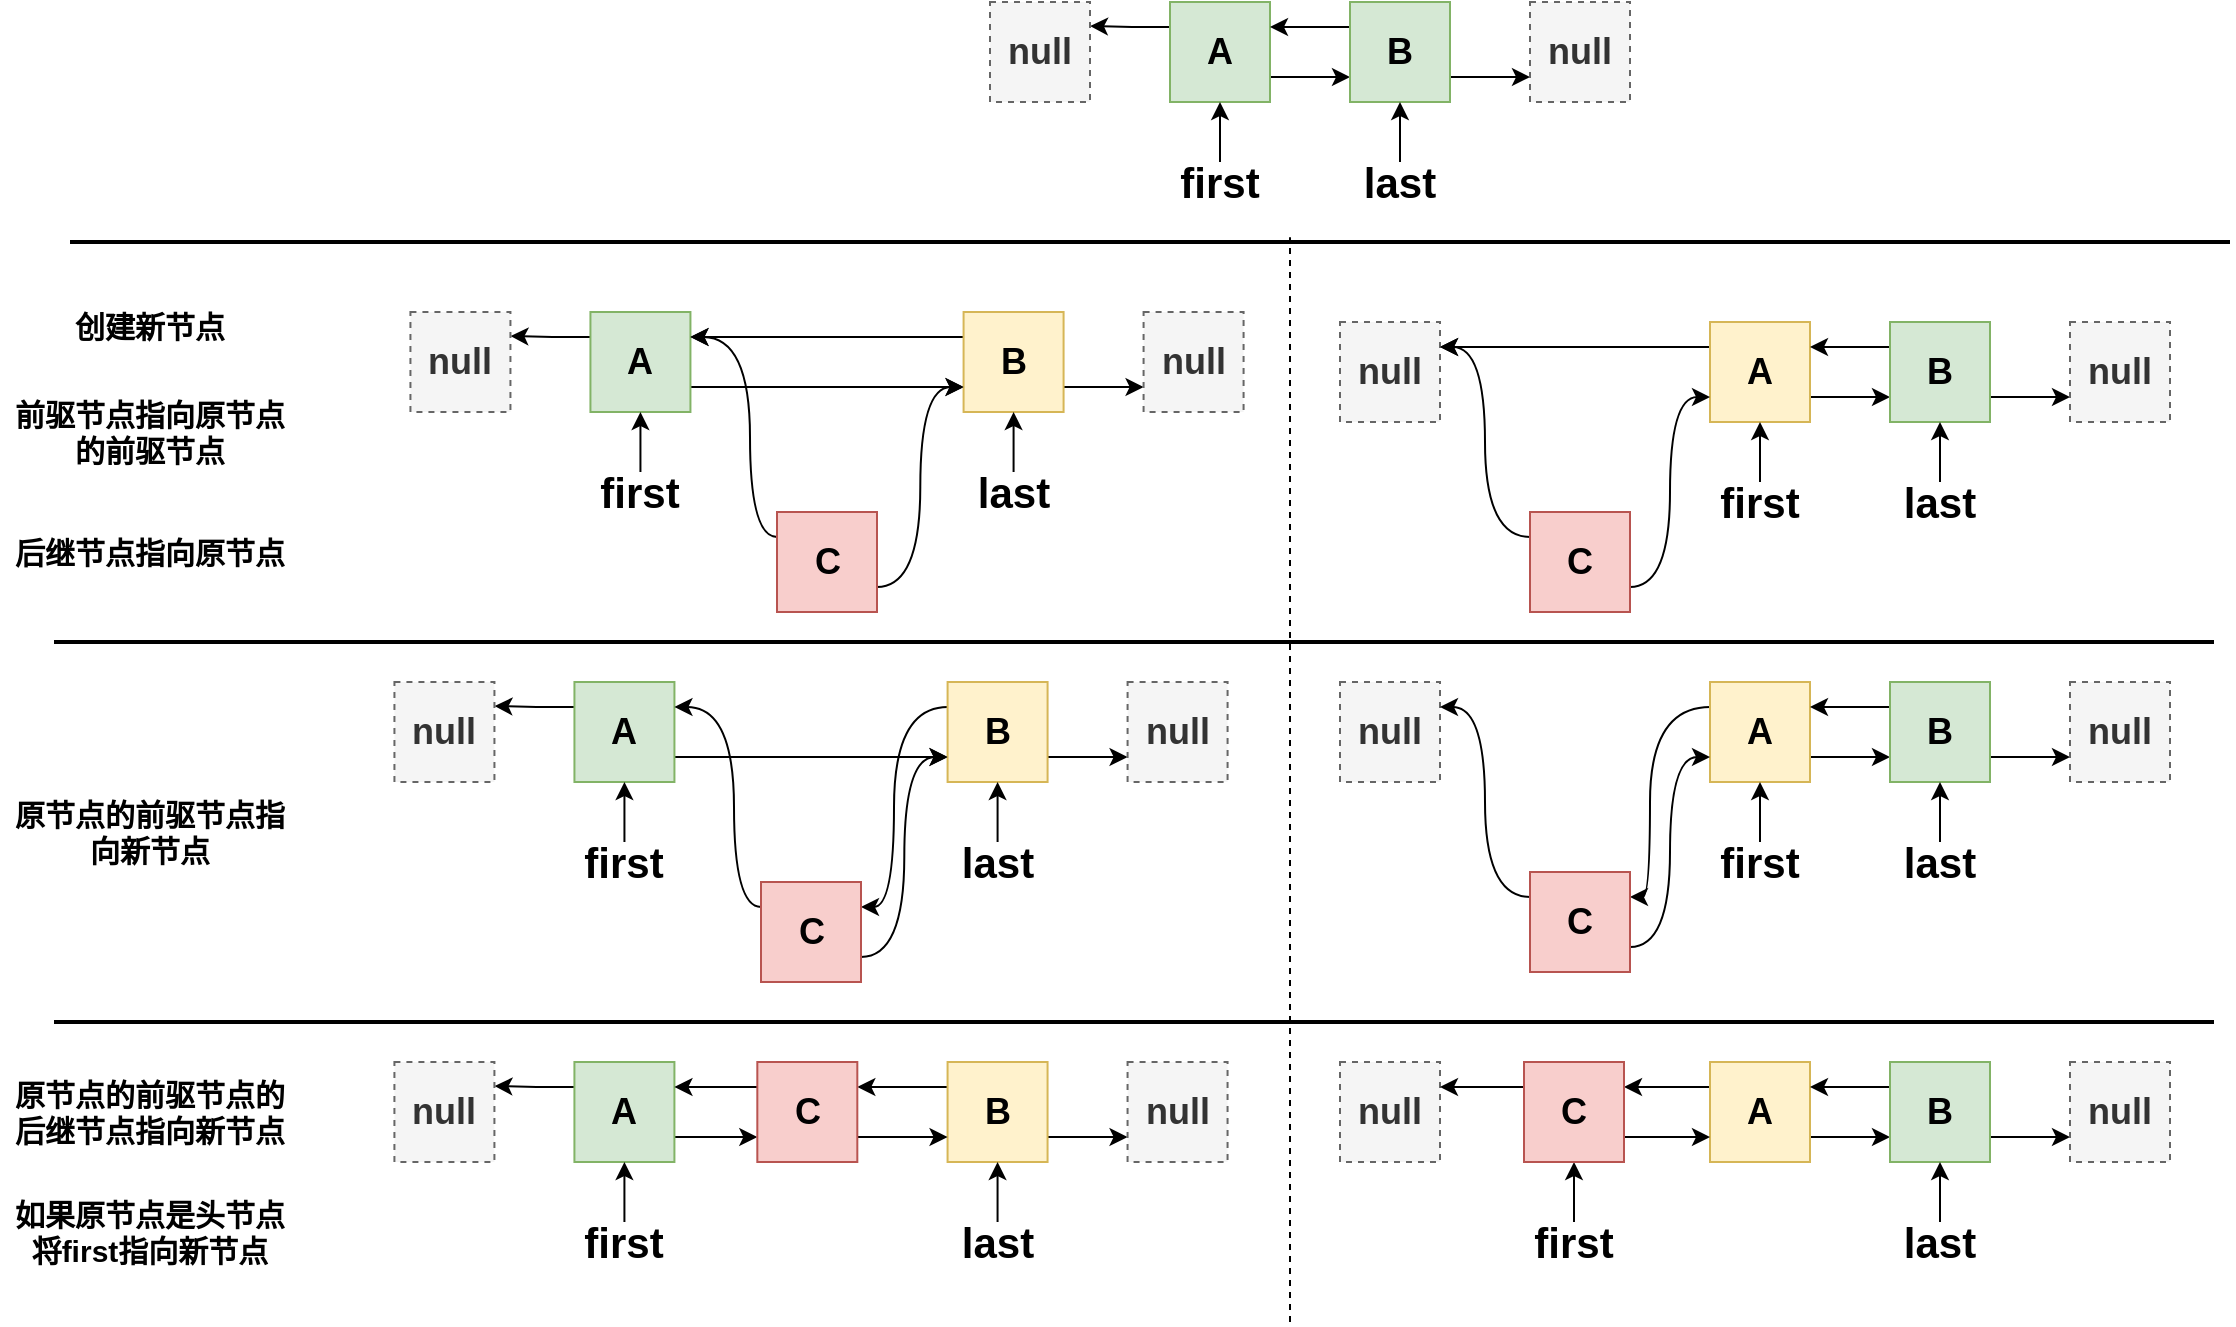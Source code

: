 <mxfile version="22.1.2" type="device">
  <diagram name="第 1 页" id="f4ysflZwD8AMnO3xdN1d">
    <mxGraphModel dx="1028" dy="901" grid="1" gridSize="10" guides="1" tooltips="1" connect="1" arrows="1" fold="1" page="1" pageScale="1" pageWidth="491" pageHeight="413" math="0" shadow="0">
      <root>
        <mxCell id="0" />
        <mxCell id="1" parent="0" />
        <mxCell id="K98Bxn6t_sUbTKtrdi1Z-68" style="edgeStyle=orthogonalEdgeStyle;rounded=0;orthogonalLoop=1;jettySize=auto;html=1;exitX=0.5;exitY=1;exitDx=0;exitDy=0;" parent="1" edge="1">
          <mxGeometry relative="1" as="geometry">
            <mxPoint x="190.5" y="550" as="sourcePoint" />
            <mxPoint x="190.5" y="550" as="targetPoint" />
          </mxGeometry>
        </mxCell>
        <mxCell id="K98Bxn6t_sUbTKtrdi1Z-146" style="edgeStyle=orthogonalEdgeStyle;rounded=0;orthogonalLoop=1;jettySize=auto;html=1;exitX=0;exitY=0.25;exitDx=0;exitDy=0;entryX=1;entryY=0.5;entryDx=0;entryDy=0;" parent="1" source="K98Bxn6t_sUbTKtrdi1Z-148" edge="1">
          <mxGeometry relative="1" as="geometry">
            <mxPoint x="420" y="42" as="targetPoint" />
          </mxGeometry>
        </mxCell>
        <mxCell id="K98Bxn6t_sUbTKtrdi1Z-147" style="edgeStyle=orthogonalEdgeStyle;rounded=0;orthogonalLoop=1;jettySize=auto;html=1;exitX=1;exitY=0.75;exitDx=0;exitDy=0;entryX=0;entryY=0.75;entryDx=0;entryDy=0;" parent="1" source="K98Bxn6t_sUbTKtrdi1Z-148" target="K98Bxn6t_sUbTKtrdi1Z-151" edge="1">
          <mxGeometry relative="1" as="geometry" />
        </mxCell>
        <mxCell id="K98Bxn6t_sUbTKtrdi1Z-148" value="A" style="rounded=0;whiteSpace=wrap;html=1;fillColor=#d5e8d4;strokeColor=#82b366;fontSize=18;fontStyle=1" parent="1" vertex="1">
          <mxGeometry x="460" y="30" width="50" height="50" as="geometry" />
        </mxCell>
        <mxCell id="K98Bxn6t_sUbTKtrdi1Z-149" style="edgeStyle=orthogonalEdgeStyle;rounded=0;orthogonalLoop=1;jettySize=auto;html=1;exitX=0;exitY=0.25;exitDx=0;exitDy=0;entryX=1;entryY=0.25;entryDx=0;entryDy=0;" parent="1" source="K98Bxn6t_sUbTKtrdi1Z-151" target="K98Bxn6t_sUbTKtrdi1Z-148" edge="1">
          <mxGeometry relative="1" as="geometry" />
        </mxCell>
        <mxCell id="K98Bxn6t_sUbTKtrdi1Z-161" style="edgeStyle=orthogonalEdgeStyle;rounded=0;orthogonalLoop=1;jettySize=auto;html=1;exitX=1;exitY=0.75;exitDx=0;exitDy=0;entryX=0;entryY=0.75;entryDx=0;entryDy=0;" parent="1" source="K98Bxn6t_sUbTKtrdi1Z-151" target="K98Bxn6t_sUbTKtrdi1Z-158" edge="1">
          <mxGeometry relative="1" as="geometry" />
        </mxCell>
        <mxCell id="K98Bxn6t_sUbTKtrdi1Z-151" value="B" style="rounded=0;whiteSpace=wrap;html=1;fillColor=#d5e8d4;strokeColor=#82b366;fontStyle=1;fontSize=18;" parent="1" vertex="1">
          <mxGeometry x="550" y="30" width="50" height="50" as="geometry" />
        </mxCell>
        <mxCell id="K98Bxn6t_sUbTKtrdi1Z-152" style="edgeStyle=orthogonalEdgeStyle;rounded=0;orthogonalLoop=1;jettySize=auto;html=1;exitX=0.5;exitY=0;exitDx=0;exitDy=0;entryX=0.5;entryY=1;entryDx=0;entryDy=0;" parent="1" source="K98Bxn6t_sUbTKtrdi1Z-153" target="K98Bxn6t_sUbTKtrdi1Z-148" edge="1">
          <mxGeometry relative="1" as="geometry" />
        </mxCell>
        <mxCell id="K98Bxn6t_sUbTKtrdi1Z-153" value="&lt;b&gt;first&lt;/b&gt;" style="text;html=1;strokeColor=none;fillColor=none;align=center;verticalAlign=middle;whiteSpace=wrap;rounded=0;fontSize=21;" parent="1" vertex="1">
          <mxGeometry x="465" y="110" width="40" height="20" as="geometry" />
        </mxCell>
        <mxCell id="K98Bxn6t_sUbTKtrdi1Z-154" style="edgeStyle=orthogonalEdgeStyle;rounded=0;orthogonalLoop=1;jettySize=auto;html=1;exitX=0.5;exitY=0;exitDx=0;exitDy=0;entryX=0.5;entryY=1;entryDx=0;entryDy=0;" parent="1" source="K98Bxn6t_sUbTKtrdi1Z-155" target="K98Bxn6t_sUbTKtrdi1Z-151" edge="1">
          <mxGeometry relative="1" as="geometry" />
        </mxCell>
        <mxCell id="K98Bxn6t_sUbTKtrdi1Z-155" value="&lt;b&gt;last&lt;/b&gt;" style="text;html=1;strokeColor=none;fillColor=none;align=center;verticalAlign=middle;whiteSpace=wrap;rounded=0;fontSize=21;" parent="1" vertex="1">
          <mxGeometry x="555" y="110" width="40" height="20" as="geometry" />
        </mxCell>
        <mxCell id="K98Bxn6t_sUbTKtrdi1Z-156" value="null" style="rounded=0;whiteSpace=wrap;html=1;fillColor=#f5f5f5;strokeColor=#666666;fontSize=18;fontStyle=1;dashed=1;fontColor=#333333;" parent="1" vertex="1">
          <mxGeometry x="370" y="30" width="50" height="50" as="geometry" />
        </mxCell>
        <mxCell id="K98Bxn6t_sUbTKtrdi1Z-158" value="null" style="rounded=0;whiteSpace=wrap;html=1;fillColor=#f5f5f5;strokeColor=#666666;fontSize=18;fontStyle=1;dashed=1;fontColor=#333333;" parent="1" vertex="1">
          <mxGeometry x="640" y="30" width="50" height="50" as="geometry" />
        </mxCell>
        <mxCell id="K98Bxn6t_sUbTKtrdi1Z-264" value="创建新节点" style="text;html=1;strokeColor=none;fillColor=none;align=center;verticalAlign=middle;whiteSpace=wrap;rounded=0;fontStyle=1;fontSize=15;" parent="1" vertex="1">
          <mxGeometry x="-120" y="177" width="140" height="30" as="geometry" />
        </mxCell>
        <mxCell id="K98Bxn6t_sUbTKtrdi1Z-265" value="原节点的前驱节点指向新节点" style="text;html=1;strokeColor=none;fillColor=none;align=center;verticalAlign=middle;whiteSpace=wrap;rounded=0;fontStyle=1;fontSize=15;" parent="1" vertex="1">
          <mxGeometry x="-120" y="430" width="140" height="30" as="geometry" />
        </mxCell>
        <mxCell id="K98Bxn6t_sUbTKtrdi1Z-266" value="" style="endArrow=none;html=1;rounded=0;strokeWidth=2;" parent="1" edge="1">
          <mxGeometry width="50" height="50" relative="1" as="geometry">
            <mxPoint x="-90" y="150" as="sourcePoint" />
            <mxPoint x="990" y="150" as="targetPoint" />
          </mxGeometry>
        </mxCell>
        <mxCell id="K98Bxn6t_sUbTKtrdi1Z-267" value="" style="endArrow=none;html=1;rounded=0;strokeWidth=2;" parent="1" edge="1">
          <mxGeometry width="50" height="50" relative="1" as="geometry">
            <mxPoint x="-98" y="350" as="sourcePoint" />
            <mxPoint x="982" y="350" as="targetPoint" />
          </mxGeometry>
        </mxCell>
        <mxCell id="K98Bxn6t_sUbTKtrdi1Z-268" value="" style="endArrow=none;html=1;rounded=0;strokeWidth=2;" parent="1" edge="1">
          <mxGeometry width="50" height="50" relative="1" as="geometry">
            <mxPoint x="-98" y="540" as="sourcePoint" />
            <mxPoint x="982" y="540" as="targetPoint" />
          </mxGeometry>
        </mxCell>
        <mxCell id="K98Bxn6t_sUbTKtrdi1Z-274" value="" style="endArrow=none;dashed=1;html=1;rounded=0;" parent="1" edge="1">
          <mxGeometry width="50" height="50" relative="1" as="geometry">
            <mxPoint x="520" y="690" as="sourcePoint" />
            <mxPoint x="520" y="147.6" as="targetPoint" />
          </mxGeometry>
        </mxCell>
        <mxCell id="ZF45zahiYfuIk4gYK4d6-56" style="edgeStyle=orthogonalEdgeStyle;rounded=0;orthogonalLoop=1;jettySize=auto;html=1;exitX=0;exitY=0.25;exitDx=0;exitDy=0;entryX=1;entryY=0.5;entryDx=0;entryDy=0;" edge="1" parent="1" source="ZF45zahiYfuIk4gYK4d6-58">
          <mxGeometry relative="1" as="geometry">
            <mxPoint x="122.21" y="572" as="targetPoint" />
          </mxGeometry>
        </mxCell>
        <mxCell id="ZF45zahiYfuIk4gYK4d6-75" style="edgeStyle=orthogonalEdgeStyle;rounded=0;orthogonalLoop=1;jettySize=auto;html=1;exitX=1;exitY=0.75;exitDx=0;exitDy=0;entryX=0;entryY=0.75;entryDx=0;entryDy=0;" edge="1" parent="1" source="ZF45zahiYfuIk4gYK4d6-58" target="ZF45zahiYfuIk4gYK4d6-64">
          <mxGeometry relative="1" as="geometry" />
        </mxCell>
        <mxCell id="ZF45zahiYfuIk4gYK4d6-58" value="A" style="rounded=0;whiteSpace=wrap;html=1;fillColor=#d5e8d4;strokeColor=#82b366;fontSize=18;fontStyle=1" vertex="1" parent="1">
          <mxGeometry x="162.21" y="560" width="50" height="50" as="geometry" />
        </mxCell>
        <mxCell id="ZF45zahiYfuIk4gYK4d6-59" style="edgeStyle=orthogonalEdgeStyle;rounded=0;orthogonalLoop=1;jettySize=auto;html=1;exitX=1;exitY=0.75;exitDx=0;exitDy=0;entryX=0;entryY=0.75;entryDx=0;entryDy=0;" edge="1" parent="1" source="ZF45zahiYfuIk4gYK4d6-61" target="ZF45zahiYfuIk4gYK4d6-70">
          <mxGeometry relative="1" as="geometry" />
        </mxCell>
        <mxCell id="ZF45zahiYfuIk4gYK4d6-73" style="edgeStyle=orthogonalEdgeStyle;rounded=0;orthogonalLoop=1;jettySize=auto;html=1;exitX=0;exitY=0.25;exitDx=0;exitDy=0;entryX=1;entryY=0.25;entryDx=0;entryDy=0;" edge="1" parent="1" source="ZF45zahiYfuIk4gYK4d6-61" target="ZF45zahiYfuIk4gYK4d6-64">
          <mxGeometry relative="1" as="geometry" />
        </mxCell>
        <mxCell id="ZF45zahiYfuIk4gYK4d6-61" value="B" style="rounded=0;whiteSpace=wrap;html=1;fillColor=#fff2cc;strokeColor=#d6b656;fontStyle=1;fontSize=18;" vertex="1" parent="1">
          <mxGeometry x="348.78" y="560" width="50" height="50" as="geometry" />
        </mxCell>
        <mxCell id="ZF45zahiYfuIk4gYK4d6-72" style="edgeStyle=orthogonalEdgeStyle;rounded=0;orthogonalLoop=1;jettySize=auto;html=1;exitX=1;exitY=0.75;exitDx=0;exitDy=0;entryX=0;entryY=0.75;entryDx=0;entryDy=0;" edge="1" parent="1" source="ZF45zahiYfuIk4gYK4d6-64" target="ZF45zahiYfuIk4gYK4d6-61">
          <mxGeometry relative="1" as="geometry" />
        </mxCell>
        <mxCell id="ZF45zahiYfuIk4gYK4d6-74" style="edgeStyle=orthogonalEdgeStyle;rounded=0;orthogonalLoop=1;jettySize=auto;html=1;exitX=0;exitY=0.25;exitDx=0;exitDy=0;entryX=1;entryY=0.25;entryDx=0;entryDy=0;" edge="1" parent="1" source="ZF45zahiYfuIk4gYK4d6-64" target="ZF45zahiYfuIk4gYK4d6-58">
          <mxGeometry relative="1" as="geometry" />
        </mxCell>
        <mxCell id="ZF45zahiYfuIk4gYK4d6-64" value="C" style="rounded=0;whiteSpace=wrap;html=1;fillColor=#f8cecc;strokeColor=#b85450;fontStyle=1;fontSize=18;" vertex="1" parent="1">
          <mxGeometry x="253.66" y="560" width="50" height="50" as="geometry" />
        </mxCell>
        <mxCell id="ZF45zahiYfuIk4gYK4d6-65" style="edgeStyle=orthogonalEdgeStyle;rounded=0;orthogonalLoop=1;jettySize=auto;html=1;exitX=0.5;exitY=0;exitDx=0;exitDy=0;entryX=0.5;entryY=1;entryDx=0;entryDy=0;" edge="1" parent="1" source="ZF45zahiYfuIk4gYK4d6-66" target="ZF45zahiYfuIk4gYK4d6-58">
          <mxGeometry relative="1" as="geometry" />
        </mxCell>
        <mxCell id="ZF45zahiYfuIk4gYK4d6-66" value="&lt;b&gt;first&lt;/b&gt;" style="text;html=1;strokeColor=none;fillColor=none;align=center;verticalAlign=middle;whiteSpace=wrap;rounded=0;fontSize=21;" vertex="1" parent="1">
          <mxGeometry x="167.21" y="640" width="40" height="20" as="geometry" />
        </mxCell>
        <mxCell id="ZF45zahiYfuIk4gYK4d6-67" style="edgeStyle=orthogonalEdgeStyle;rounded=0;orthogonalLoop=1;jettySize=auto;html=1;exitX=0.5;exitY=0;exitDx=0;exitDy=0;entryX=0.5;entryY=1;entryDx=0;entryDy=0;" edge="1" parent="1" source="ZF45zahiYfuIk4gYK4d6-68" target="ZF45zahiYfuIk4gYK4d6-61">
          <mxGeometry relative="1" as="geometry" />
        </mxCell>
        <mxCell id="ZF45zahiYfuIk4gYK4d6-68" value="&lt;b&gt;last&lt;/b&gt;" style="text;html=1;strokeColor=none;fillColor=none;align=center;verticalAlign=middle;whiteSpace=wrap;rounded=0;fontSize=21;" vertex="1" parent="1">
          <mxGeometry x="353.78" y="640" width="40" height="20" as="geometry" />
        </mxCell>
        <mxCell id="ZF45zahiYfuIk4gYK4d6-69" value="null" style="rounded=0;whiteSpace=wrap;html=1;fillColor=#f5f5f5;strokeColor=#666666;fontSize=18;fontStyle=1;dashed=1;fontColor=#333333;" vertex="1" parent="1">
          <mxGeometry x="72.21" y="560" width="50" height="50" as="geometry" />
        </mxCell>
        <mxCell id="ZF45zahiYfuIk4gYK4d6-70" value="null" style="rounded=0;whiteSpace=wrap;html=1;fillColor=#f5f5f5;strokeColor=#666666;fontSize=18;fontStyle=1;dashed=1;fontColor=#333333;" vertex="1" parent="1">
          <mxGeometry x="438.78" y="560" width="50" height="50" as="geometry" />
        </mxCell>
        <mxCell id="ZF45zahiYfuIk4gYK4d6-76" style="edgeStyle=orthogonalEdgeStyle;rounded=0;orthogonalLoop=1;jettySize=auto;html=1;exitX=0;exitY=0.25;exitDx=0;exitDy=0;entryX=1;entryY=0.5;entryDx=0;entryDy=0;" edge="1" parent="1" source="ZF45zahiYfuIk4gYK4d6-78">
          <mxGeometry relative="1" as="geometry">
            <mxPoint x="122.22" y="382" as="targetPoint" />
          </mxGeometry>
        </mxCell>
        <mxCell id="ZF45zahiYfuIk4gYK4d6-220" style="edgeStyle=orthogonalEdgeStyle;rounded=0;orthogonalLoop=1;jettySize=auto;html=1;exitX=1;exitY=0.75;exitDx=0;exitDy=0;entryX=0;entryY=0.75;entryDx=0;entryDy=0;" edge="1" parent="1" source="ZF45zahiYfuIk4gYK4d6-78" target="ZF45zahiYfuIk4gYK4d6-81">
          <mxGeometry relative="1" as="geometry" />
        </mxCell>
        <mxCell id="ZF45zahiYfuIk4gYK4d6-78" value="A" style="rounded=0;whiteSpace=wrap;html=1;fillColor=#d5e8d4;strokeColor=#82b366;fontSize=18;fontStyle=1" vertex="1" parent="1">
          <mxGeometry x="162.22" y="370" width="50" height="50" as="geometry" />
        </mxCell>
        <mxCell id="ZF45zahiYfuIk4gYK4d6-79" style="edgeStyle=orthogonalEdgeStyle;rounded=0;orthogonalLoop=1;jettySize=auto;html=1;exitX=1;exitY=0.75;exitDx=0;exitDy=0;entryX=0;entryY=0.75;entryDx=0;entryDy=0;" edge="1" parent="1" source="ZF45zahiYfuIk4gYK4d6-81" target="ZF45zahiYfuIk4gYK4d6-90">
          <mxGeometry relative="1" as="geometry" />
        </mxCell>
        <mxCell id="ZF45zahiYfuIk4gYK4d6-80" style="edgeStyle=orthogonalEdgeStyle;rounded=0;orthogonalLoop=1;jettySize=auto;html=1;exitX=0;exitY=0.25;exitDx=0;exitDy=0;entryX=1;entryY=0.25;entryDx=0;entryDy=0;curved=1;" edge="1" parent="1" source="ZF45zahiYfuIk4gYK4d6-81" target="ZF45zahiYfuIk4gYK4d6-84">
          <mxGeometry relative="1" as="geometry">
            <Array as="points">
              <mxPoint x="322" y="383" />
              <mxPoint x="322" y="483" />
            </Array>
          </mxGeometry>
        </mxCell>
        <mxCell id="ZF45zahiYfuIk4gYK4d6-81" value="B" style="rounded=0;whiteSpace=wrap;html=1;fillColor=#fff2cc;strokeColor=#d6b656;fontStyle=1;fontSize=18;" vertex="1" parent="1">
          <mxGeometry x="348.79" y="370" width="50" height="50" as="geometry" />
        </mxCell>
        <mxCell id="ZF45zahiYfuIk4gYK4d6-82" style="edgeStyle=orthogonalEdgeStyle;rounded=0;orthogonalLoop=1;jettySize=auto;html=1;exitX=1;exitY=0.75;exitDx=0;exitDy=0;entryX=0;entryY=0.75;entryDx=0;entryDy=0;curved=1;" edge="1" parent="1" source="ZF45zahiYfuIk4gYK4d6-84" target="ZF45zahiYfuIk4gYK4d6-81">
          <mxGeometry relative="1" as="geometry" />
        </mxCell>
        <mxCell id="ZF45zahiYfuIk4gYK4d6-83" style="edgeStyle=orthogonalEdgeStyle;rounded=0;orthogonalLoop=1;jettySize=auto;html=1;exitX=0;exitY=0.25;exitDx=0;exitDy=0;entryX=1;entryY=0.25;entryDx=0;entryDy=0;curved=1;" edge="1" parent="1" source="ZF45zahiYfuIk4gYK4d6-84" target="ZF45zahiYfuIk4gYK4d6-78">
          <mxGeometry relative="1" as="geometry">
            <Array as="points">
              <mxPoint x="242" y="483" />
              <mxPoint x="242" y="383" />
            </Array>
          </mxGeometry>
        </mxCell>
        <mxCell id="ZF45zahiYfuIk4gYK4d6-84" value="C" style="rounded=0;whiteSpace=wrap;html=1;fillColor=#f8cecc;strokeColor=#b85450;fontStyle=1;fontSize=18;" vertex="1" parent="1">
          <mxGeometry x="255.5" y="470" width="50" height="50" as="geometry" />
        </mxCell>
        <mxCell id="ZF45zahiYfuIk4gYK4d6-85" style="edgeStyle=orthogonalEdgeStyle;rounded=0;orthogonalLoop=1;jettySize=auto;html=1;exitX=0.5;exitY=0;exitDx=0;exitDy=0;entryX=0.5;entryY=1;entryDx=0;entryDy=0;" edge="1" parent="1" source="ZF45zahiYfuIk4gYK4d6-86" target="ZF45zahiYfuIk4gYK4d6-78">
          <mxGeometry relative="1" as="geometry" />
        </mxCell>
        <mxCell id="ZF45zahiYfuIk4gYK4d6-86" value="&lt;b&gt;first&lt;/b&gt;" style="text;html=1;strokeColor=none;fillColor=none;align=center;verticalAlign=middle;whiteSpace=wrap;rounded=0;fontSize=21;" vertex="1" parent="1">
          <mxGeometry x="167.22" y="450" width="40" height="20" as="geometry" />
        </mxCell>
        <mxCell id="ZF45zahiYfuIk4gYK4d6-87" style="edgeStyle=orthogonalEdgeStyle;rounded=0;orthogonalLoop=1;jettySize=auto;html=1;exitX=0.5;exitY=0;exitDx=0;exitDy=0;entryX=0.5;entryY=1;entryDx=0;entryDy=0;" edge="1" parent="1" source="ZF45zahiYfuIk4gYK4d6-88" target="ZF45zahiYfuIk4gYK4d6-81">
          <mxGeometry relative="1" as="geometry" />
        </mxCell>
        <mxCell id="ZF45zahiYfuIk4gYK4d6-88" value="&lt;b&gt;last&lt;/b&gt;" style="text;html=1;strokeColor=none;fillColor=none;align=center;verticalAlign=middle;whiteSpace=wrap;rounded=0;fontSize=21;" vertex="1" parent="1">
          <mxGeometry x="353.79" y="450" width="40" height="20" as="geometry" />
        </mxCell>
        <mxCell id="ZF45zahiYfuIk4gYK4d6-89" value="null" style="rounded=0;whiteSpace=wrap;html=1;fillColor=#f5f5f5;strokeColor=#666666;fontSize=18;fontStyle=1;dashed=1;fontColor=#333333;" vertex="1" parent="1">
          <mxGeometry x="72.22" y="370" width="50" height="50" as="geometry" />
        </mxCell>
        <mxCell id="ZF45zahiYfuIk4gYK4d6-90" value="null" style="rounded=0;whiteSpace=wrap;html=1;fillColor=#f5f5f5;strokeColor=#666666;fontSize=18;fontStyle=1;dashed=1;fontColor=#333333;" vertex="1" parent="1">
          <mxGeometry x="438.79" y="370" width="50" height="50" as="geometry" />
        </mxCell>
        <mxCell id="ZF45zahiYfuIk4gYK4d6-123" style="edgeStyle=orthogonalEdgeStyle;rounded=0;orthogonalLoop=1;jettySize=auto;html=1;exitX=0;exitY=0.25;exitDx=0;exitDy=0;entryX=1;entryY=0.5;entryDx=0;entryDy=0;" edge="1" parent="1" source="ZF45zahiYfuIk4gYK4d6-125">
          <mxGeometry relative="1" as="geometry">
            <mxPoint x="130.22" y="197" as="targetPoint" />
          </mxGeometry>
        </mxCell>
        <mxCell id="ZF45zahiYfuIk4gYK4d6-139" style="edgeStyle=orthogonalEdgeStyle;rounded=0;orthogonalLoop=1;jettySize=auto;html=1;exitX=1;exitY=0.75;exitDx=0;exitDy=0;entryX=0;entryY=0.75;entryDx=0;entryDy=0;" edge="1" parent="1" source="ZF45zahiYfuIk4gYK4d6-125" target="ZF45zahiYfuIk4gYK4d6-128">
          <mxGeometry relative="1" as="geometry" />
        </mxCell>
        <mxCell id="ZF45zahiYfuIk4gYK4d6-125" value="A" style="rounded=0;whiteSpace=wrap;html=1;fillColor=#d5e8d4;strokeColor=#82b366;fontSize=18;fontStyle=1" vertex="1" parent="1">
          <mxGeometry x="170.22" y="185" width="50" height="50" as="geometry" />
        </mxCell>
        <mxCell id="ZF45zahiYfuIk4gYK4d6-126" style="edgeStyle=orthogonalEdgeStyle;rounded=0;orthogonalLoop=1;jettySize=auto;html=1;exitX=1;exitY=0.75;exitDx=0;exitDy=0;entryX=0;entryY=0.75;entryDx=0;entryDy=0;" edge="1" parent="1" source="ZF45zahiYfuIk4gYK4d6-128" target="ZF45zahiYfuIk4gYK4d6-137">
          <mxGeometry relative="1" as="geometry" />
        </mxCell>
        <mxCell id="ZF45zahiYfuIk4gYK4d6-138" style="edgeStyle=orthogonalEdgeStyle;rounded=0;orthogonalLoop=1;jettySize=auto;html=1;exitX=0;exitY=0.25;exitDx=0;exitDy=0;entryX=1;entryY=0.25;entryDx=0;entryDy=0;" edge="1" parent="1" source="ZF45zahiYfuIk4gYK4d6-128" target="ZF45zahiYfuIk4gYK4d6-125">
          <mxGeometry relative="1" as="geometry" />
        </mxCell>
        <mxCell id="ZF45zahiYfuIk4gYK4d6-128" value="B" style="rounded=0;whiteSpace=wrap;html=1;fillColor=#fff2cc;strokeColor=#d6b656;fontStyle=1;fontSize=18;" vertex="1" parent="1">
          <mxGeometry x="356.79" y="185" width="50" height="50" as="geometry" />
        </mxCell>
        <mxCell id="ZF45zahiYfuIk4gYK4d6-129" style="edgeStyle=orthogonalEdgeStyle;rounded=0;orthogonalLoop=1;jettySize=auto;html=1;exitX=1;exitY=0.75;exitDx=0;exitDy=0;entryX=0;entryY=0.75;entryDx=0;entryDy=0;curved=1;" edge="1" parent="1" source="ZF45zahiYfuIk4gYK4d6-131" target="ZF45zahiYfuIk4gYK4d6-128">
          <mxGeometry relative="1" as="geometry" />
        </mxCell>
        <mxCell id="ZF45zahiYfuIk4gYK4d6-130" style="edgeStyle=orthogonalEdgeStyle;rounded=0;orthogonalLoop=1;jettySize=auto;html=1;exitX=0;exitY=0.25;exitDx=0;exitDy=0;entryX=1;entryY=0.25;entryDx=0;entryDy=0;curved=1;" edge="1" parent="1" source="ZF45zahiYfuIk4gYK4d6-131" target="ZF45zahiYfuIk4gYK4d6-125">
          <mxGeometry relative="1" as="geometry">
            <Array as="points">
              <mxPoint x="250.0" y="298" />
              <mxPoint x="250.0" y="198" />
            </Array>
          </mxGeometry>
        </mxCell>
        <mxCell id="ZF45zahiYfuIk4gYK4d6-131" value="C" style="rounded=0;whiteSpace=wrap;html=1;fillColor=#f8cecc;strokeColor=#b85450;fontStyle=1;fontSize=18;" vertex="1" parent="1">
          <mxGeometry x="263.5" y="285" width="50" height="50" as="geometry" />
        </mxCell>
        <mxCell id="ZF45zahiYfuIk4gYK4d6-132" style="edgeStyle=orthogonalEdgeStyle;rounded=0;orthogonalLoop=1;jettySize=auto;html=1;exitX=0.5;exitY=0;exitDx=0;exitDy=0;entryX=0.5;entryY=1;entryDx=0;entryDy=0;" edge="1" parent="1" source="ZF45zahiYfuIk4gYK4d6-133" target="ZF45zahiYfuIk4gYK4d6-125">
          <mxGeometry relative="1" as="geometry" />
        </mxCell>
        <mxCell id="ZF45zahiYfuIk4gYK4d6-133" value="&lt;b&gt;first&lt;/b&gt;" style="text;html=1;strokeColor=none;fillColor=none;align=center;verticalAlign=middle;whiteSpace=wrap;rounded=0;fontSize=21;" vertex="1" parent="1">
          <mxGeometry x="175.22" y="265" width="40" height="20" as="geometry" />
        </mxCell>
        <mxCell id="ZF45zahiYfuIk4gYK4d6-134" style="edgeStyle=orthogonalEdgeStyle;rounded=0;orthogonalLoop=1;jettySize=auto;html=1;exitX=0.5;exitY=0;exitDx=0;exitDy=0;entryX=0.5;entryY=1;entryDx=0;entryDy=0;" edge="1" parent="1" source="ZF45zahiYfuIk4gYK4d6-135" target="ZF45zahiYfuIk4gYK4d6-128">
          <mxGeometry relative="1" as="geometry" />
        </mxCell>
        <mxCell id="ZF45zahiYfuIk4gYK4d6-135" value="&lt;b&gt;last&lt;/b&gt;" style="text;html=1;strokeColor=none;fillColor=none;align=center;verticalAlign=middle;whiteSpace=wrap;rounded=0;fontSize=21;" vertex="1" parent="1">
          <mxGeometry x="361.79" y="265" width="40" height="20" as="geometry" />
        </mxCell>
        <mxCell id="ZF45zahiYfuIk4gYK4d6-136" value="null" style="rounded=0;whiteSpace=wrap;html=1;fillColor=#f5f5f5;strokeColor=#666666;fontSize=18;fontStyle=1;dashed=1;fontColor=#333333;" vertex="1" parent="1">
          <mxGeometry x="80.22" y="185" width="50" height="50" as="geometry" />
        </mxCell>
        <mxCell id="ZF45zahiYfuIk4gYK4d6-137" value="null" style="rounded=0;whiteSpace=wrap;html=1;fillColor=#f5f5f5;strokeColor=#666666;fontSize=18;fontStyle=1;dashed=1;fontColor=#333333;" vertex="1" parent="1">
          <mxGeometry x="446.79" y="185" width="50" height="50" as="geometry" />
        </mxCell>
        <mxCell id="ZF45zahiYfuIk4gYK4d6-169" style="edgeStyle=orthogonalEdgeStyle;rounded=0;orthogonalLoop=1;jettySize=auto;html=1;exitX=0;exitY=0.25;exitDx=0;exitDy=0;entryX=1;entryY=0.25;entryDx=0;entryDy=0;" edge="1" parent="1" source="ZF45zahiYfuIk4gYK4d6-171" target="ZF45zahiYfuIk4gYK4d6-179">
          <mxGeometry relative="1" as="geometry">
            <mxPoint x="690" y="202" as="targetPoint" />
          </mxGeometry>
        </mxCell>
        <mxCell id="ZF45zahiYfuIk4gYK4d6-170" style="edgeStyle=orthogonalEdgeStyle;rounded=0;orthogonalLoop=1;jettySize=auto;html=1;exitX=1;exitY=0.75;exitDx=0;exitDy=0;entryX=0;entryY=0.75;entryDx=0;entryDy=0;" edge="1" parent="1" source="ZF45zahiYfuIk4gYK4d6-171" target="ZF45zahiYfuIk4gYK4d6-174">
          <mxGeometry relative="1" as="geometry" />
        </mxCell>
        <mxCell id="ZF45zahiYfuIk4gYK4d6-171" value="A" style="rounded=0;whiteSpace=wrap;html=1;fillColor=#fff2cc;strokeColor=#d6b656;fontSize=18;fontStyle=1" vertex="1" parent="1">
          <mxGeometry x="730" y="190" width="50" height="50" as="geometry" />
        </mxCell>
        <mxCell id="ZF45zahiYfuIk4gYK4d6-172" style="edgeStyle=orthogonalEdgeStyle;rounded=0;orthogonalLoop=1;jettySize=auto;html=1;exitX=0;exitY=0.25;exitDx=0;exitDy=0;entryX=1;entryY=0.25;entryDx=0;entryDy=0;" edge="1" parent="1" source="ZF45zahiYfuIk4gYK4d6-174" target="ZF45zahiYfuIk4gYK4d6-171">
          <mxGeometry relative="1" as="geometry" />
        </mxCell>
        <mxCell id="ZF45zahiYfuIk4gYK4d6-173" style="edgeStyle=orthogonalEdgeStyle;rounded=0;orthogonalLoop=1;jettySize=auto;html=1;exitX=1;exitY=0.75;exitDx=0;exitDy=0;entryX=0;entryY=0.75;entryDx=0;entryDy=0;" edge="1" parent="1" source="ZF45zahiYfuIk4gYK4d6-174" target="ZF45zahiYfuIk4gYK4d6-180">
          <mxGeometry relative="1" as="geometry" />
        </mxCell>
        <mxCell id="ZF45zahiYfuIk4gYK4d6-174" value="B" style="rounded=0;whiteSpace=wrap;html=1;fillColor=#d5e8d4;strokeColor=#82b366;fontStyle=1;fontSize=18;" vertex="1" parent="1">
          <mxGeometry x="820" y="190" width="50" height="50" as="geometry" />
        </mxCell>
        <mxCell id="ZF45zahiYfuIk4gYK4d6-175" style="edgeStyle=orthogonalEdgeStyle;rounded=0;orthogonalLoop=1;jettySize=auto;html=1;exitX=0.5;exitY=0;exitDx=0;exitDy=0;entryX=0.5;entryY=1;entryDx=0;entryDy=0;" edge="1" parent="1" source="ZF45zahiYfuIk4gYK4d6-176" target="ZF45zahiYfuIk4gYK4d6-171">
          <mxGeometry relative="1" as="geometry" />
        </mxCell>
        <mxCell id="ZF45zahiYfuIk4gYK4d6-176" value="&lt;b&gt;first&lt;/b&gt;" style="text;html=1;strokeColor=none;fillColor=none;align=center;verticalAlign=middle;whiteSpace=wrap;rounded=0;fontSize=21;" vertex="1" parent="1">
          <mxGeometry x="735" y="270" width="40" height="20" as="geometry" />
        </mxCell>
        <mxCell id="ZF45zahiYfuIk4gYK4d6-177" style="edgeStyle=orthogonalEdgeStyle;rounded=0;orthogonalLoop=1;jettySize=auto;html=1;exitX=0.5;exitY=0;exitDx=0;exitDy=0;entryX=0.5;entryY=1;entryDx=0;entryDy=0;" edge="1" parent="1" source="ZF45zahiYfuIk4gYK4d6-178" target="ZF45zahiYfuIk4gYK4d6-174">
          <mxGeometry relative="1" as="geometry" />
        </mxCell>
        <mxCell id="ZF45zahiYfuIk4gYK4d6-178" value="&lt;b&gt;last&lt;/b&gt;" style="text;html=1;strokeColor=none;fillColor=none;align=center;verticalAlign=middle;whiteSpace=wrap;rounded=0;fontSize=21;" vertex="1" parent="1">
          <mxGeometry x="825" y="270" width="40" height="20" as="geometry" />
        </mxCell>
        <mxCell id="ZF45zahiYfuIk4gYK4d6-179" value="null" style="rounded=0;whiteSpace=wrap;html=1;fillColor=#f5f5f5;strokeColor=#666666;fontSize=18;fontStyle=1;dashed=1;fontColor=#333333;" vertex="1" parent="1">
          <mxGeometry x="545" y="190" width="50" height="50" as="geometry" />
        </mxCell>
        <mxCell id="ZF45zahiYfuIk4gYK4d6-180" value="null" style="rounded=0;whiteSpace=wrap;html=1;fillColor=#f5f5f5;strokeColor=#666666;fontSize=18;fontStyle=1;dashed=1;fontColor=#333333;" vertex="1" parent="1">
          <mxGeometry x="910" y="190" width="50" height="50" as="geometry" />
        </mxCell>
        <mxCell id="ZF45zahiYfuIk4gYK4d6-182" style="edgeStyle=orthogonalEdgeStyle;rounded=0;orthogonalLoop=1;jettySize=auto;html=1;exitX=1;exitY=0.75;exitDx=0;exitDy=0;entryX=0;entryY=0.75;entryDx=0;entryDy=0;curved=1;" edge="1" parent="1" source="ZF45zahiYfuIk4gYK4d6-181" target="ZF45zahiYfuIk4gYK4d6-171">
          <mxGeometry relative="1" as="geometry" />
        </mxCell>
        <mxCell id="ZF45zahiYfuIk4gYK4d6-183" style="edgeStyle=orthogonalEdgeStyle;rounded=0;orthogonalLoop=1;jettySize=auto;html=1;exitX=0;exitY=0.25;exitDx=0;exitDy=0;entryX=1;entryY=0.25;entryDx=0;entryDy=0;curved=1;" edge="1" parent="1" source="ZF45zahiYfuIk4gYK4d6-181" target="ZF45zahiYfuIk4gYK4d6-179">
          <mxGeometry relative="1" as="geometry" />
        </mxCell>
        <mxCell id="ZF45zahiYfuIk4gYK4d6-181" value="C" style="rounded=0;whiteSpace=wrap;html=1;fillColor=#f8cecc;strokeColor=#b85450;fontStyle=1;fontSize=18;" vertex="1" parent="1">
          <mxGeometry x="640" y="285" width="50" height="50" as="geometry" />
        </mxCell>
        <mxCell id="ZF45zahiYfuIk4gYK4d6-185" style="edgeStyle=orthogonalEdgeStyle;rounded=0;orthogonalLoop=1;jettySize=auto;html=1;exitX=1;exitY=0.75;exitDx=0;exitDy=0;entryX=0;entryY=0.75;entryDx=0;entryDy=0;" edge="1" parent="1" source="ZF45zahiYfuIk4gYK4d6-186" target="ZF45zahiYfuIk4gYK4d6-189">
          <mxGeometry relative="1" as="geometry" />
        </mxCell>
        <mxCell id="ZF45zahiYfuIk4gYK4d6-199" style="edgeStyle=orthogonalEdgeStyle;rounded=0;orthogonalLoop=1;jettySize=auto;html=1;exitX=0;exitY=0.25;exitDx=0;exitDy=0;entryX=1;entryY=0.25;entryDx=0;entryDy=0;curved=1;" edge="1" parent="1" source="ZF45zahiYfuIk4gYK4d6-186" target="ZF45zahiYfuIk4gYK4d6-198">
          <mxGeometry relative="1" as="geometry">
            <Array as="points">
              <mxPoint x="700" y="383" />
              <mxPoint x="700" y="478" />
            </Array>
          </mxGeometry>
        </mxCell>
        <mxCell id="ZF45zahiYfuIk4gYK4d6-186" value="A" style="rounded=0;whiteSpace=wrap;html=1;fillColor=#fff2cc;strokeColor=#d6b656;fontSize=18;fontStyle=1" vertex="1" parent="1">
          <mxGeometry x="730" y="370" width="50" height="50" as="geometry" />
        </mxCell>
        <mxCell id="ZF45zahiYfuIk4gYK4d6-187" style="edgeStyle=orthogonalEdgeStyle;rounded=0;orthogonalLoop=1;jettySize=auto;html=1;exitX=0;exitY=0.25;exitDx=0;exitDy=0;entryX=1;entryY=0.25;entryDx=0;entryDy=0;" edge="1" parent="1" source="ZF45zahiYfuIk4gYK4d6-189" target="ZF45zahiYfuIk4gYK4d6-186">
          <mxGeometry relative="1" as="geometry" />
        </mxCell>
        <mxCell id="ZF45zahiYfuIk4gYK4d6-188" style="edgeStyle=orthogonalEdgeStyle;rounded=0;orthogonalLoop=1;jettySize=auto;html=1;exitX=1;exitY=0.75;exitDx=0;exitDy=0;entryX=0;entryY=0.75;entryDx=0;entryDy=0;" edge="1" parent="1" source="ZF45zahiYfuIk4gYK4d6-189" target="ZF45zahiYfuIk4gYK4d6-195">
          <mxGeometry relative="1" as="geometry" />
        </mxCell>
        <mxCell id="ZF45zahiYfuIk4gYK4d6-189" value="B" style="rounded=0;whiteSpace=wrap;html=1;fillColor=#d5e8d4;strokeColor=#82b366;fontStyle=1;fontSize=18;" vertex="1" parent="1">
          <mxGeometry x="820" y="370" width="50" height="50" as="geometry" />
        </mxCell>
        <mxCell id="ZF45zahiYfuIk4gYK4d6-190" style="edgeStyle=orthogonalEdgeStyle;rounded=0;orthogonalLoop=1;jettySize=auto;html=1;exitX=0.5;exitY=0;exitDx=0;exitDy=0;entryX=0.5;entryY=1;entryDx=0;entryDy=0;" edge="1" parent="1" source="ZF45zahiYfuIk4gYK4d6-191" target="ZF45zahiYfuIk4gYK4d6-186">
          <mxGeometry relative="1" as="geometry" />
        </mxCell>
        <mxCell id="ZF45zahiYfuIk4gYK4d6-191" value="&lt;b&gt;first&lt;/b&gt;" style="text;html=1;strokeColor=none;fillColor=none;align=center;verticalAlign=middle;whiteSpace=wrap;rounded=0;fontSize=21;" vertex="1" parent="1">
          <mxGeometry x="735" y="450" width="40" height="20" as="geometry" />
        </mxCell>
        <mxCell id="ZF45zahiYfuIk4gYK4d6-192" style="edgeStyle=orthogonalEdgeStyle;rounded=0;orthogonalLoop=1;jettySize=auto;html=1;exitX=0.5;exitY=0;exitDx=0;exitDy=0;entryX=0.5;entryY=1;entryDx=0;entryDy=0;" edge="1" parent="1" source="ZF45zahiYfuIk4gYK4d6-193" target="ZF45zahiYfuIk4gYK4d6-189">
          <mxGeometry relative="1" as="geometry" />
        </mxCell>
        <mxCell id="ZF45zahiYfuIk4gYK4d6-193" value="&lt;b&gt;last&lt;/b&gt;" style="text;html=1;strokeColor=none;fillColor=none;align=center;verticalAlign=middle;whiteSpace=wrap;rounded=0;fontSize=21;" vertex="1" parent="1">
          <mxGeometry x="825" y="450" width="40" height="20" as="geometry" />
        </mxCell>
        <mxCell id="ZF45zahiYfuIk4gYK4d6-194" value="null" style="rounded=0;whiteSpace=wrap;html=1;fillColor=#f5f5f5;strokeColor=#666666;fontSize=18;fontStyle=1;dashed=1;fontColor=#333333;" vertex="1" parent="1">
          <mxGeometry x="545" y="370" width="50" height="50" as="geometry" />
        </mxCell>
        <mxCell id="ZF45zahiYfuIk4gYK4d6-195" value="null" style="rounded=0;whiteSpace=wrap;html=1;fillColor=#f5f5f5;strokeColor=#666666;fontSize=18;fontStyle=1;dashed=1;fontColor=#333333;" vertex="1" parent="1">
          <mxGeometry x="910" y="370" width="50" height="50" as="geometry" />
        </mxCell>
        <mxCell id="ZF45zahiYfuIk4gYK4d6-196" style="edgeStyle=orthogonalEdgeStyle;rounded=0;orthogonalLoop=1;jettySize=auto;html=1;exitX=1;exitY=0.75;exitDx=0;exitDy=0;entryX=0;entryY=0.75;entryDx=0;entryDy=0;curved=1;" edge="1" parent="1" source="ZF45zahiYfuIk4gYK4d6-198" target="ZF45zahiYfuIk4gYK4d6-186">
          <mxGeometry relative="1" as="geometry" />
        </mxCell>
        <mxCell id="ZF45zahiYfuIk4gYK4d6-197" style="edgeStyle=orthogonalEdgeStyle;rounded=0;orthogonalLoop=1;jettySize=auto;html=1;exitX=0;exitY=0.25;exitDx=0;exitDy=0;entryX=1;entryY=0.25;entryDx=0;entryDy=0;curved=1;" edge="1" parent="1" source="ZF45zahiYfuIk4gYK4d6-198" target="ZF45zahiYfuIk4gYK4d6-194">
          <mxGeometry relative="1" as="geometry" />
        </mxCell>
        <mxCell id="ZF45zahiYfuIk4gYK4d6-198" value="C" style="rounded=0;whiteSpace=wrap;html=1;fillColor=#f8cecc;strokeColor=#b85450;fontStyle=1;fontSize=18;" vertex="1" parent="1">
          <mxGeometry x="640" y="465" width="50" height="50" as="geometry" />
        </mxCell>
        <mxCell id="ZF45zahiYfuIk4gYK4d6-200" style="edgeStyle=orthogonalEdgeStyle;rounded=0;orthogonalLoop=1;jettySize=auto;html=1;exitX=1;exitY=0.75;exitDx=0;exitDy=0;entryX=0;entryY=0.75;entryDx=0;entryDy=0;" edge="1" parent="1" source="ZF45zahiYfuIk4gYK4d6-202" target="ZF45zahiYfuIk4gYK4d6-205">
          <mxGeometry relative="1" as="geometry" />
        </mxCell>
        <mxCell id="ZF45zahiYfuIk4gYK4d6-215" style="edgeStyle=orthogonalEdgeStyle;rounded=0;orthogonalLoop=1;jettySize=auto;html=1;exitX=0;exitY=0.25;exitDx=0;exitDy=0;entryX=1;entryY=0.25;entryDx=0;entryDy=0;" edge="1" parent="1" source="ZF45zahiYfuIk4gYK4d6-202" target="ZF45zahiYfuIk4gYK4d6-214">
          <mxGeometry relative="1" as="geometry" />
        </mxCell>
        <mxCell id="ZF45zahiYfuIk4gYK4d6-202" value="A" style="rounded=0;whiteSpace=wrap;html=1;fillColor=#fff2cc;strokeColor=#d6b656;fontSize=18;fontStyle=1" vertex="1" parent="1">
          <mxGeometry x="730" y="560" width="50" height="50" as="geometry" />
        </mxCell>
        <mxCell id="ZF45zahiYfuIk4gYK4d6-203" style="edgeStyle=orthogonalEdgeStyle;rounded=0;orthogonalLoop=1;jettySize=auto;html=1;exitX=0;exitY=0.25;exitDx=0;exitDy=0;entryX=1;entryY=0.25;entryDx=0;entryDy=0;" edge="1" parent="1" source="ZF45zahiYfuIk4gYK4d6-205" target="ZF45zahiYfuIk4gYK4d6-202">
          <mxGeometry relative="1" as="geometry" />
        </mxCell>
        <mxCell id="ZF45zahiYfuIk4gYK4d6-204" style="edgeStyle=orthogonalEdgeStyle;rounded=0;orthogonalLoop=1;jettySize=auto;html=1;exitX=1;exitY=0.75;exitDx=0;exitDy=0;entryX=0;entryY=0.75;entryDx=0;entryDy=0;" edge="1" parent="1" source="ZF45zahiYfuIk4gYK4d6-205" target="ZF45zahiYfuIk4gYK4d6-211">
          <mxGeometry relative="1" as="geometry" />
        </mxCell>
        <mxCell id="ZF45zahiYfuIk4gYK4d6-205" value="B" style="rounded=0;whiteSpace=wrap;html=1;fillColor=#d5e8d4;strokeColor=#82b366;fontStyle=1;fontSize=18;" vertex="1" parent="1">
          <mxGeometry x="820" y="560" width="50" height="50" as="geometry" />
        </mxCell>
        <mxCell id="ZF45zahiYfuIk4gYK4d6-216" style="edgeStyle=orthogonalEdgeStyle;rounded=0;orthogonalLoop=1;jettySize=auto;html=1;exitX=0.5;exitY=0;exitDx=0;exitDy=0;entryX=0.5;entryY=1;entryDx=0;entryDy=0;" edge="1" parent="1" source="ZF45zahiYfuIk4gYK4d6-207" target="ZF45zahiYfuIk4gYK4d6-214">
          <mxGeometry relative="1" as="geometry" />
        </mxCell>
        <mxCell id="ZF45zahiYfuIk4gYK4d6-207" value="&lt;b&gt;first&lt;/b&gt;" style="text;html=1;strokeColor=none;fillColor=none;align=center;verticalAlign=middle;whiteSpace=wrap;rounded=0;fontSize=21;" vertex="1" parent="1">
          <mxGeometry x="642" y="640" width="40" height="20" as="geometry" />
        </mxCell>
        <mxCell id="ZF45zahiYfuIk4gYK4d6-208" style="edgeStyle=orthogonalEdgeStyle;rounded=0;orthogonalLoop=1;jettySize=auto;html=1;exitX=0.5;exitY=0;exitDx=0;exitDy=0;entryX=0.5;entryY=1;entryDx=0;entryDy=0;" edge="1" parent="1" source="ZF45zahiYfuIk4gYK4d6-209" target="ZF45zahiYfuIk4gYK4d6-205">
          <mxGeometry relative="1" as="geometry" />
        </mxCell>
        <mxCell id="ZF45zahiYfuIk4gYK4d6-209" value="&lt;b&gt;last&lt;/b&gt;" style="text;html=1;strokeColor=none;fillColor=none;align=center;verticalAlign=middle;whiteSpace=wrap;rounded=0;fontSize=21;" vertex="1" parent="1">
          <mxGeometry x="825" y="640" width="40" height="20" as="geometry" />
        </mxCell>
        <mxCell id="ZF45zahiYfuIk4gYK4d6-210" value="null" style="rounded=0;whiteSpace=wrap;html=1;fillColor=#f5f5f5;strokeColor=#666666;fontSize=18;fontStyle=1;dashed=1;fontColor=#333333;" vertex="1" parent="1">
          <mxGeometry x="545" y="560" width="50" height="50" as="geometry" />
        </mxCell>
        <mxCell id="ZF45zahiYfuIk4gYK4d6-211" value="null" style="rounded=0;whiteSpace=wrap;html=1;fillColor=#f5f5f5;strokeColor=#666666;fontSize=18;fontStyle=1;dashed=1;fontColor=#333333;" vertex="1" parent="1">
          <mxGeometry x="910" y="560" width="50" height="50" as="geometry" />
        </mxCell>
        <mxCell id="ZF45zahiYfuIk4gYK4d6-212" style="edgeStyle=orthogonalEdgeStyle;rounded=0;orthogonalLoop=1;jettySize=auto;html=1;exitX=1;exitY=0.75;exitDx=0;exitDy=0;entryX=0;entryY=0.75;entryDx=0;entryDy=0;curved=1;" edge="1" parent="1" source="ZF45zahiYfuIk4gYK4d6-214" target="ZF45zahiYfuIk4gYK4d6-202">
          <mxGeometry relative="1" as="geometry" />
        </mxCell>
        <mxCell id="ZF45zahiYfuIk4gYK4d6-213" style="edgeStyle=orthogonalEdgeStyle;rounded=0;orthogonalLoop=1;jettySize=auto;html=1;exitX=0;exitY=0.25;exitDx=0;exitDy=0;entryX=1;entryY=0.25;entryDx=0;entryDy=0;curved=1;" edge="1" parent="1" source="ZF45zahiYfuIk4gYK4d6-214" target="ZF45zahiYfuIk4gYK4d6-210">
          <mxGeometry relative="1" as="geometry" />
        </mxCell>
        <mxCell id="ZF45zahiYfuIk4gYK4d6-214" value="C" style="rounded=0;whiteSpace=wrap;html=1;fillColor=#f8cecc;strokeColor=#b85450;fontStyle=1;fontSize=18;" vertex="1" parent="1">
          <mxGeometry x="637" y="560" width="50" height="50" as="geometry" />
        </mxCell>
        <mxCell id="ZF45zahiYfuIk4gYK4d6-217" value="前驱节点指向原节点的前驱节点" style="text;html=1;strokeColor=none;fillColor=none;align=center;verticalAlign=middle;whiteSpace=wrap;rounded=0;fontStyle=1;fontSize=15;" vertex="1" parent="1">
          <mxGeometry x="-120" y="230" width="140" height="30" as="geometry" />
        </mxCell>
        <mxCell id="ZF45zahiYfuIk4gYK4d6-218" value="后继节点指向原节点" style="text;html=1;strokeColor=none;fillColor=none;align=center;verticalAlign=middle;whiteSpace=wrap;rounded=0;fontStyle=1;fontSize=15;" vertex="1" parent="1">
          <mxGeometry x="-120" y="290" width="140" height="30" as="geometry" />
        </mxCell>
        <mxCell id="ZF45zahiYfuIk4gYK4d6-221" value="原节点的前驱节点的后继节点指向新节点" style="text;html=1;strokeColor=none;fillColor=none;align=center;verticalAlign=middle;whiteSpace=wrap;rounded=0;fontStyle=1;fontSize=15;" vertex="1" parent="1">
          <mxGeometry x="-120" y="570" width="140" height="30" as="geometry" />
        </mxCell>
        <mxCell id="ZF45zahiYfuIk4gYK4d6-222" value="如果原节点是头节点&lt;br&gt;将first指向新节点" style="text;html=1;strokeColor=none;fillColor=none;align=center;verticalAlign=middle;whiteSpace=wrap;rounded=0;fontStyle=1;fontSize=15;" vertex="1" parent="1">
          <mxGeometry x="-125" y="630" width="150" height="30" as="geometry" />
        </mxCell>
      </root>
    </mxGraphModel>
  </diagram>
</mxfile>
